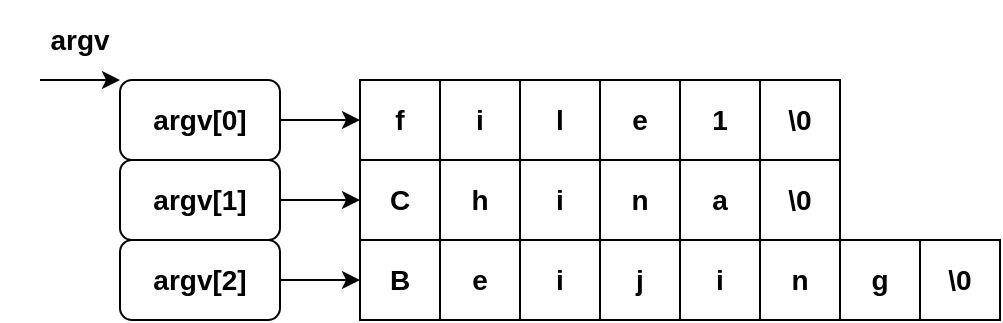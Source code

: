 <mxfile version="14.5.1" type="device"><diagram id="qkoBQ-Q5E3pU0huAoGNi" name="第 1 页"><mxGraphModel dx="946" dy="672" grid="1" gridSize="10" guides="1" tooltips="1" connect="1" arrows="1" fold="1" page="1" pageScale="1" pageWidth="827" pageHeight="1169" math="0" shadow="0"><root><mxCell id="0"/><mxCell id="1" parent="0"/><mxCell id="lshGpM8CNSiQ1gE_mWsv-1" value="&lt;b&gt;&lt;font style=&quot;font-size: 14px&quot;&gt;argv[0]&lt;/font&gt;&lt;/b&gt;" style="rounded=1;whiteSpace=wrap;html=1;" vertex="1" parent="1"><mxGeometry x="120" y="80" width="80" height="40" as="geometry"/></mxCell><mxCell id="lshGpM8CNSiQ1gE_mWsv-3" value="" style="endArrow=classic;html=1;entryX=0;entryY=0;entryDx=0;entryDy=0;" edge="1" parent="1" target="lshGpM8CNSiQ1gE_mWsv-1"><mxGeometry width="50" height="50" relative="1" as="geometry"><mxPoint x="80" y="80" as="sourcePoint"/><mxPoint x="240" y="100" as="targetPoint"/></mxGeometry></mxCell><mxCell id="lshGpM8CNSiQ1gE_mWsv-4" value="&lt;span style=&quot;font-size: 14px&quot;&gt;&lt;b&gt;argv&lt;/b&gt;&lt;/span&gt;" style="text;html=1;strokeColor=none;fillColor=none;align=center;verticalAlign=middle;whiteSpace=wrap;rounded=0;" vertex="1" parent="1"><mxGeometry x="60" y="40" width="80" height="40" as="geometry"/></mxCell><mxCell id="lshGpM8CNSiQ1gE_mWsv-6" value="&lt;b&gt;&lt;font style=&quot;font-size: 14px&quot;&gt;argv[1]&lt;/font&gt;&lt;/b&gt;" style="rounded=1;whiteSpace=wrap;html=1;" vertex="1" parent="1"><mxGeometry x="120" y="120" width="80" height="40" as="geometry"/></mxCell><mxCell id="lshGpM8CNSiQ1gE_mWsv-8" value="" style="endArrow=classic;html=1;exitX=1;exitY=0.5;exitDx=0;exitDy=0;entryX=0;entryY=0.5;entryDx=0;entryDy=0;" edge="1" parent="1" source="lshGpM8CNSiQ1gE_mWsv-6" target="lshGpM8CNSiQ1gE_mWsv-38"><mxGeometry width="50" height="50" relative="1" as="geometry"><mxPoint x="210" y="150" as="sourcePoint"/><mxPoint x="240" y="140" as="targetPoint"/></mxGeometry></mxCell><mxCell id="lshGpM8CNSiQ1gE_mWsv-16" value="&lt;b&gt;&lt;font style=&quot;font-size: 14px&quot;&gt;argv[2]&lt;/font&gt;&lt;/b&gt;" style="rounded=1;whiteSpace=wrap;html=1;" vertex="1" parent="1"><mxGeometry x="120" y="160" width="80" height="40" as="geometry"/></mxCell><mxCell id="lshGpM8CNSiQ1gE_mWsv-18" value="" style="endArrow=classic;html=1;exitX=1;exitY=0.5;exitDx=0;exitDy=0;entryX=0;entryY=0.5;entryDx=0;entryDy=0;" edge="1" parent="1" source="lshGpM8CNSiQ1gE_mWsv-16" target="lshGpM8CNSiQ1gE_mWsv-44"><mxGeometry width="50" height="50" relative="1" as="geometry"><mxPoint x="210" y="270" as="sourcePoint"/><mxPoint x="240" y="180" as="targetPoint"/></mxGeometry></mxCell><mxCell id="lshGpM8CNSiQ1gE_mWsv-30" value="" style="endArrow=classic;html=1;exitX=1;exitY=0.5;exitDx=0;exitDy=0;entryX=0;entryY=0.5;entryDx=0;entryDy=0;" edge="1" parent="1" source="lshGpM8CNSiQ1gE_mWsv-1" target="lshGpM8CNSiQ1gE_mWsv-31"><mxGeometry width="50" height="50" relative="1" as="geometry"><mxPoint x="210" y="150" as="sourcePoint"/><mxPoint x="240" y="100" as="targetPoint"/></mxGeometry></mxCell><mxCell id="lshGpM8CNSiQ1gE_mWsv-31" value="&lt;font style=&quot;font-size: 14px&quot;&gt;&lt;b&gt;f&lt;/b&gt;&lt;/font&gt;" style="rounded=0;whiteSpace=wrap;html=1;" vertex="1" parent="1"><mxGeometry x="240" y="80" width="40" height="40" as="geometry"/></mxCell><mxCell id="lshGpM8CNSiQ1gE_mWsv-32" value="&lt;font style=&quot;font-size: 14px&quot;&gt;&lt;b&gt;i&lt;/b&gt;&lt;/font&gt;" style="rounded=0;whiteSpace=wrap;html=1;" vertex="1" parent="1"><mxGeometry x="280" y="80" width="40" height="40" as="geometry"/></mxCell><mxCell id="lshGpM8CNSiQ1gE_mWsv-33" value="&lt;span style=&quot;font-size: 14px&quot;&gt;&lt;b&gt;l&lt;/b&gt;&lt;/span&gt;" style="rounded=0;whiteSpace=wrap;html=1;" vertex="1" parent="1"><mxGeometry x="320" y="80" width="40" height="40" as="geometry"/></mxCell><mxCell id="lshGpM8CNSiQ1gE_mWsv-34" value="&lt;font style=&quot;font-size: 14px&quot;&gt;&lt;b&gt;e&lt;/b&gt;&lt;/font&gt;" style="rounded=0;whiteSpace=wrap;html=1;" vertex="1" parent="1"><mxGeometry x="360" y="80" width="40" height="40" as="geometry"/></mxCell><mxCell id="lshGpM8CNSiQ1gE_mWsv-35" value="&lt;font style=&quot;font-size: 14px&quot;&gt;&lt;b&gt;1&lt;/b&gt;&lt;/font&gt;" style="rounded=0;whiteSpace=wrap;html=1;" vertex="1" parent="1"><mxGeometry x="400" y="80" width="40" height="40" as="geometry"/></mxCell><mxCell id="lshGpM8CNSiQ1gE_mWsv-36" value="&lt;font style=&quot;font-size: 14px&quot;&gt;&lt;b&gt;\0&lt;/b&gt;&lt;/font&gt;" style="rounded=0;whiteSpace=wrap;html=1;" vertex="1" parent="1"><mxGeometry x="440" y="80" width="40" height="40" as="geometry"/></mxCell><mxCell id="lshGpM8CNSiQ1gE_mWsv-38" value="&lt;font style=&quot;font-size: 14px&quot;&gt;&lt;b&gt;C&lt;/b&gt;&lt;/font&gt;" style="rounded=0;whiteSpace=wrap;html=1;" vertex="1" parent="1"><mxGeometry x="240" y="120" width="40" height="40" as="geometry"/></mxCell><mxCell id="lshGpM8CNSiQ1gE_mWsv-39" value="&lt;font style=&quot;font-size: 14px&quot;&gt;&lt;b&gt;h&lt;/b&gt;&lt;/font&gt;" style="rounded=0;whiteSpace=wrap;html=1;" vertex="1" parent="1"><mxGeometry x="280" y="120" width="40" height="40" as="geometry"/></mxCell><mxCell id="lshGpM8CNSiQ1gE_mWsv-40" value="&lt;span style=&quot;font-size: 14px&quot;&gt;&lt;b&gt;i&lt;/b&gt;&lt;/span&gt;" style="rounded=0;whiteSpace=wrap;html=1;" vertex="1" parent="1"><mxGeometry x="320" y="120" width="40" height="40" as="geometry"/></mxCell><mxCell id="lshGpM8CNSiQ1gE_mWsv-41" value="&lt;font style=&quot;font-size: 14px&quot;&gt;&lt;b&gt;n&lt;/b&gt;&lt;/font&gt;" style="rounded=0;whiteSpace=wrap;html=1;" vertex="1" parent="1"><mxGeometry x="360" y="120" width="40" height="40" as="geometry"/></mxCell><mxCell id="lshGpM8CNSiQ1gE_mWsv-42" value="&lt;font style=&quot;font-size: 14px&quot;&gt;&lt;b&gt;a&lt;/b&gt;&lt;/font&gt;" style="rounded=0;whiteSpace=wrap;html=1;" vertex="1" parent="1"><mxGeometry x="400" y="120" width="40" height="40" as="geometry"/></mxCell><mxCell id="lshGpM8CNSiQ1gE_mWsv-43" value="&lt;font style=&quot;font-size: 14px&quot;&gt;&lt;b&gt;\0&lt;/b&gt;&lt;/font&gt;" style="rounded=0;whiteSpace=wrap;html=1;" vertex="1" parent="1"><mxGeometry x="440" y="120" width="40" height="40" as="geometry"/></mxCell><mxCell id="lshGpM8CNSiQ1gE_mWsv-44" value="&lt;font style=&quot;font-size: 14px&quot;&gt;&lt;b&gt;B&lt;/b&gt;&lt;/font&gt;" style="rounded=0;whiteSpace=wrap;html=1;" vertex="1" parent="1"><mxGeometry x="240" y="160" width="40" height="40" as="geometry"/></mxCell><mxCell id="lshGpM8CNSiQ1gE_mWsv-45" value="&lt;font style=&quot;font-size: 14px&quot;&gt;&lt;b&gt;e&lt;/b&gt;&lt;/font&gt;" style="rounded=0;whiteSpace=wrap;html=1;" vertex="1" parent="1"><mxGeometry x="280" y="160" width="40" height="40" as="geometry"/></mxCell><mxCell id="lshGpM8CNSiQ1gE_mWsv-46" value="&lt;span style=&quot;font-size: 14px&quot;&gt;&lt;b&gt;i&lt;/b&gt;&lt;/span&gt;" style="rounded=0;whiteSpace=wrap;html=1;" vertex="1" parent="1"><mxGeometry x="320" y="160" width="40" height="40" as="geometry"/></mxCell><mxCell id="lshGpM8CNSiQ1gE_mWsv-47" value="&lt;font style=&quot;font-size: 14px&quot;&gt;&lt;b&gt;j&lt;/b&gt;&lt;/font&gt;" style="rounded=0;whiteSpace=wrap;html=1;" vertex="1" parent="1"><mxGeometry x="360" y="160" width="40" height="40" as="geometry"/></mxCell><mxCell id="lshGpM8CNSiQ1gE_mWsv-48" value="&lt;font style=&quot;font-size: 14px&quot;&gt;&lt;b&gt;i&lt;/b&gt;&lt;/font&gt;" style="rounded=0;whiteSpace=wrap;html=1;" vertex="1" parent="1"><mxGeometry x="400" y="160" width="40" height="40" as="geometry"/></mxCell><mxCell id="lshGpM8CNSiQ1gE_mWsv-49" value="&lt;font style=&quot;font-size: 14px&quot;&gt;&lt;b&gt;\0&lt;/b&gt;&lt;/font&gt;" style="rounded=0;whiteSpace=wrap;html=1;" vertex="1" parent="1"><mxGeometry x="520" y="160" width="40" height="40" as="geometry"/></mxCell><mxCell id="lshGpM8CNSiQ1gE_mWsv-50" value="&lt;font style=&quot;font-size: 14px&quot;&gt;&lt;b&gt;n&lt;/b&gt;&lt;/font&gt;" style="rounded=0;whiteSpace=wrap;html=1;" vertex="1" parent="1"><mxGeometry x="440" y="160" width="40" height="40" as="geometry"/></mxCell><mxCell id="lshGpM8CNSiQ1gE_mWsv-51" value="&lt;font style=&quot;font-size: 14px&quot;&gt;&lt;b&gt;g&lt;/b&gt;&lt;/font&gt;" style="rounded=0;whiteSpace=wrap;html=1;" vertex="1" parent="1"><mxGeometry x="480" y="160" width="40" height="40" as="geometry"/></mxCell></root></mxGraphModel></diagram></mxfile>